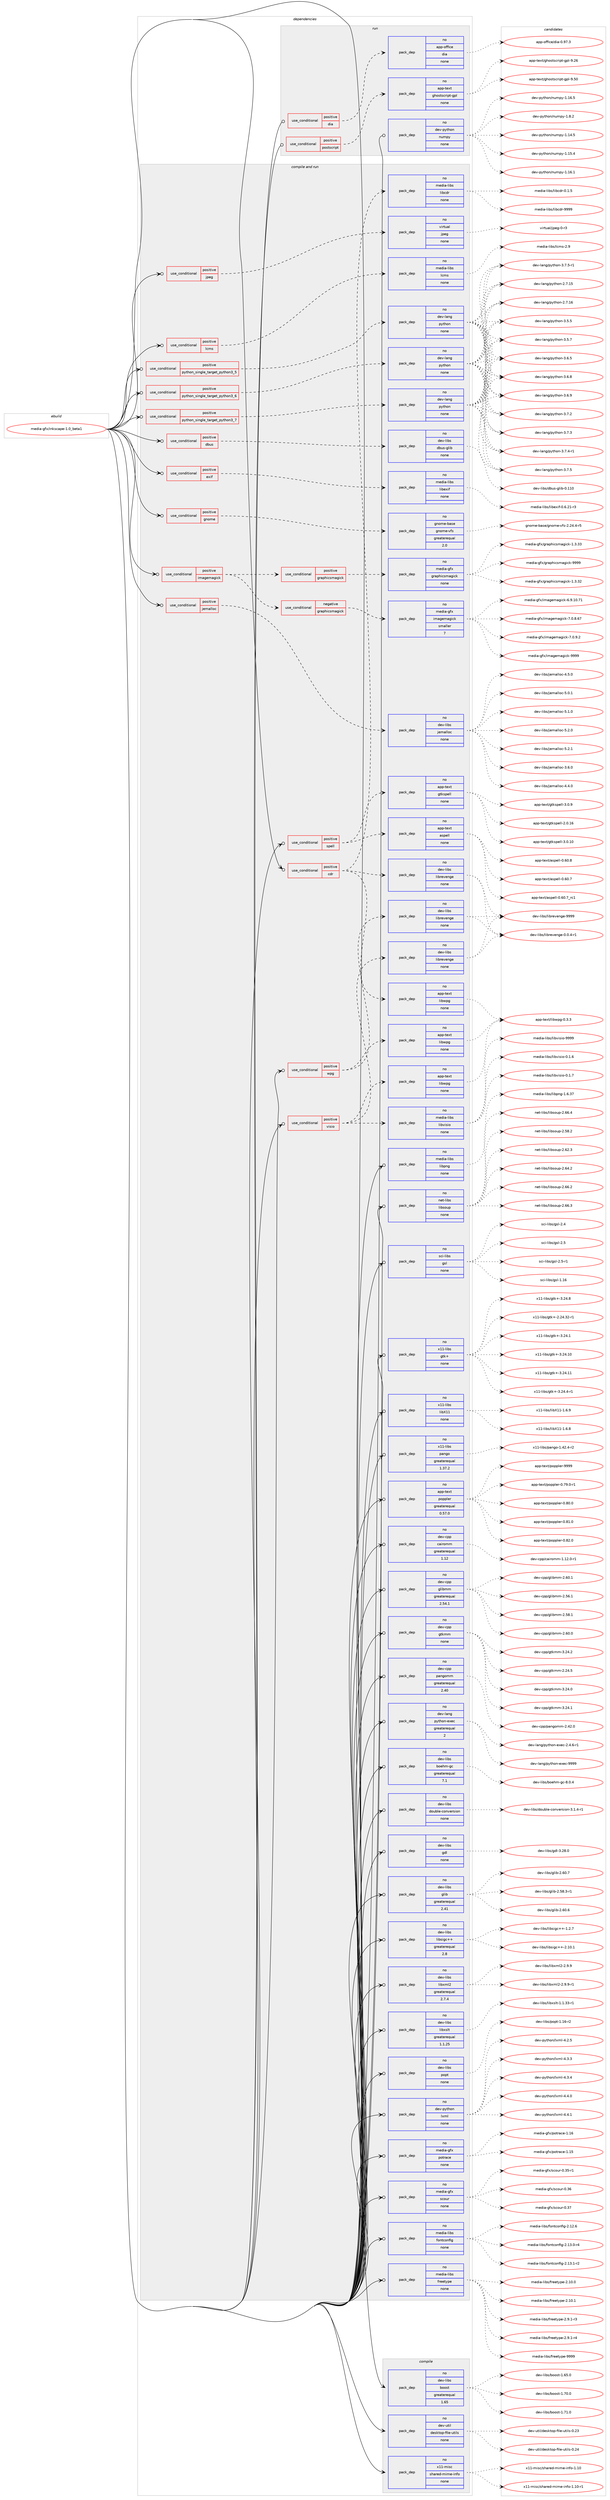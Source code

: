 digraph prolog {

# *************
# Graph options
# *************

newrank=true;
concentrate=true;
compound=true;
graph [rankdir=LR,fontname=Helvetica,fontsize=10,ranksep=1.5];#, ranksep=2.5, nodesep=0.2];
edge  [arrowhead=vee];
node  [fontname=Helvetica,fontsize=10];

# **********
# The ebuild
# **********

subgraph cluster_leftcol {
color=gray;
rank=same;
label=<<i>ebuild</i>>;
id [label="media-gfx/inkscape-1.0_beta1", color=red, width=4, href="../media-gfx/inkscape-1.0_beta1.svg"];
}

# ****************
# The dependencies
# ****************

subgraph cluster_midcol {
color=gray;
label=<<i>dependencies</i>>;
subgraph cluster_compile {
fillcolor="#eeeeee";
style=filled;
label=<<i>compile</i>>;
subgraph pack577851 {
dependency781696 [label=<<TABLE BORDER="0" CELLBORDER="1" CELLSPACING="0" CELLPADDING="4" WIDTH="220"><TR><TD ROWSPAN="6" CELLPADDING="30">pack_dep</TD></TR><TR><TD WIDTH="110">no</TD></TR><TR><TD>dev-libs</TD></TR><TR><TD>boost</TD></TR><TR><TD>greaterequal</TD></TR><TR><TD>1.65</TD></TR></TABLE>>, shape=none, color=blue];
}
id:e -> dependency781696:w [weight=20,style="solid",arrowhead="vee"];
subgraph pack577852 {
dependency781697 [label=<<TABLE BORDER="0" CELLBORDER="1" CELLSPACING="0" CELLPADDING="4" WIDTH="220"><TR><TD ROWSPAN="6" CELLPADDING="30">pack_dep</TD></TR><TR><TD WIDTH="110">no</TD></TR><TR><TD>dev-util</TD></TR><TR><TD>desktop-file-utils</TD></TR><TR><TD>none</TD></TR><TR><TD></TD></TR></TABLE>>, shape=none, color=blue];
}
id:e -> dependency781697:w [weight=20,style="solid",arrowhead="vee"];
subgraph pack577853 {
dependency781698 [label=<<TABLE BORDER="0" CELLBORDER="1" CELLSPACING="0" CELLPADDING="4" WIDTH="220"><TR><TD ROWSPAN="6" CELLPADDING="30">pack_dep</TD></TR><TR><TD WIDTH="110">no</TD></TR><TR><TD>x11-misc</TD></TR><TR><TD>shared-mime-info</TD></TR><TR><TD>none</TD></TR><TR><TD></TD></TR></TABLE>>, shape=none, color=blue];
}
id:e -> dependency781698:w [weight=20,style="solid",arrowhead="vee"];
}
subgraph cluster_compileandrun {
fillcolor="#eeeeee";
style=filled;
label=<<i>compile and run</i>>;
subgraph cond190279 {
dependency781699 [label=<<TABLE BORDER="0" CELLBORDER="1" CELLSPACING="0" CELLPADDING="4"><TR><TD ROWSPAN="3" CELLPADDING="10">use_conditional</TD></TR><TR><TD>positive</TD></TR><TR><TD>cdr</TD></TR></TABLE>>, shape=none, color=red];
subgraph pack577854 {
dependency781700 [label=<<TABLE BORDER="0" CELLBORDER="1" CELLSPACING="0" CELLPADDING="4" WIDTH="220"><TR><TD ROWSPAN="6" CELLPADDING="30">pack_dep</TD></TR><TR><TD WIDTH="110">no</TD></TR><TR><TD>app-text</TD></TR><TR><TD>libwpg</TD></TR><TR><TD>none</TD></TR><TR><TD></TD></TR></TABLE>>, shape=none, color=blue];
}
dependency781699:e -> dependency781700:w [weight=20,style="dashed",arrowhead="vee"];
subgraph pack577855 {
dependency781701 [label=<<TABLE BORDER="0" CELLBORDER="1" CELLSPACING="0" CELLPADDING="4" WIDTH="220"><TR><TD ROWSPAN="6" CELLPADDING="30">pack_dep</TD></TR><TR><TD WIDTH="110">no</TD></TR><TR><TD>dev-libs</TD></TR><TR><TD>librevenge</TD></TR><TR><TD>none</TD></TR><TR><TD></TD></TR></TABLE>>, shape=none, color=blue];
}
dependency781699:e -> dependency781701:w [weight=20,style="dashed",arrowhead="vee"];
subgraph pack577856 {
dependency781702 [label=<<TABLE BORDER="0" CELLBORDER="1" CELLSPACING="0" CELLPADDING="4" WIDTH="220"><TR><TD ROWSPAN="6" CELLPADDING="30">pack_dep</TD></TR><TR><TD WIDTH="110">no</TD></TR><TR><TD>media-libs</TD></TR><TR><TD>libcdr</TD></TR><TR><TD>none</TD></TR><TR><TD></TD></TR></TABLE>>, shape=none, color=blue];
}
dependency781699:e -> dependency781702:w [weight=20,style="dashed",arrowhead="vee"];
}
id:e -> dependency781699:w [weight=20,style="solid",arrowhead="odotvee"];
subgraph cond190280 {
dependency781703 [label=<<TABLE BORDER="0" CELLBORDER="1" CELLSPACING="0" CELLPADDING="4"><TR><TD ROWSPAN="3" CELLPADDING="10">use_conditional</TD></TR><TR><TD>positive</TD></TR><TR><TD>dbus</TD></TR></TABLE>>, shape=none, color=red];
subgraph pack577857 {
dependency781704 [label=<<TABLE BORDER="0" CELLBORDER="1" CELLSPACING="0" CELLPADDING="4" WIDTH="220"><TR><TD ROWSPAN="6" CELLPADDING="30">pack_dep</TD></TR><TR><TD WIDTH="110">no</TD></TR><TR><TD>dev-libs</TD></TR><TR><TD>dbus-glib</TD></TR><TR><TD>none</TD></TR><TR><TD></TD></TR></TABLE>>, shape=none, color=blue];
}
dependency781703:e -> dependency781704:w [weight=20,style="dashed",arrowhead="vee"];
}
id:e -> dependency781703:w [weight=20,style="solid",arrowhead="odotvee"];
subgraph cond190281 {
dependency781705 [label=<<TABLE BORDER="0" CELLBORDER="1" CELLSPACING="0" CELLPADDING="4"><TR><TD ROWSPAN="3" CELLPADDING="10">use_conditional</TD></TR><TR><TD>positive</TD></TR><TR><TD>exif</TD></TR></TABLE>>, shape=none, color=red];
subgraph pack577858 {
dependency781706 [label=<<TABLE BORDER="0" CELLBORDER="1" CELLSPACING="0" CELLPADDING="4" WIDTH="220"><TR><TD ROWSPAN="6" CELLPADDING="30">pack_dep</TD></TR><TR><TD WIDTH="110">no</TD></TR><TR><TD>media-libs</TD></TR><TR><TD>libexif</TD></TR><TR><TD>none</TD></TR><TR><TD></TD></TR></TABLE>>, shape=none, color=blue];
}
dependency781705:e -> dependency781706:w [weight=20,style="dashed",arrowhead="vee"];
}
id:e -> dependency781705:w [weight=20,style="solid",arrowhead="odotvee"];
subgraph cond190282 {
dependency781707 [label=<<TABLE BORDER="0" CELLBORDER="1" CELLSPACING="0" CELLPADDING="4"><TR><TD ROWSPAN="3" CELLPADDING="10">use_conditional</TD></TR><TR><TD>positive</TD></TR><TR><TD>gnome</TD></TR></TABLE>>, shape=none, color=red];
subgraph pack577859 {
dependency781708 [label=<<TABLE BORDER="0" CELLBORDER="1" CELLSPACING="0" CELLPADDING="4" WIDTH="220"><TR><TD ROWSPAN="6" CELLPADDING="30">pack_dep</TD></TR><TR><TD WIDTH="110">no</TD></TR><TR><TD>gnome-base</TD></TR><TR><TD>gnome-vfs</TD></TR><TR><TD>greaterequal</TD></TR><TR><TD>2.0</TD></TR></TABLE>>, shape=none, color=blue];
}
dependency781707:e -> dependency781708:w [weight=20,style="dashed",arrowhead="vee"];
}
id:e -> dependency781707:w [weight=20,style="solid",arrowhead="odotvee"];
subgraph cond190283 {
dependency781709 [label=<<TABLE BORDER="0" CELLBORDER="1" CELLSPACING="0" CELLPADDING="4"><TR><TD ROWSPAN="3" CELLPADDING="10">use_conditional</TD></TR><TR><TD>positive</TD></TR><TR><TD>imagemagick</TD></TR></TABLE>>, shape=none, color=red];
subgraph cond190284 {
dependency781710 [label=<<TABLE BORDER="0" CELLBORDER="1" CELLSPACING="0" CELLPADDING="4"><TR><TD ROWSPAN="3" CELLPADDING="10">use_conditional</TD></TR><TR><TD>negative</TD></TR><TR><TD>graphicsmagick</TD></TR></TABLE>>, shape=none, color=red];
subgraph pack577860 {
dependency781711 [label=<<TABLE BORDER="0" CELLBORDER="1" CELLSPACING="0" CELLPADDING="4" WIDTH="220"><TR><TD ROWSPAN="6" CELLPADDING="30">pack_dep</TD></TR><TR><TD WIDTH="110">no</TD></TR><TR><TD>media-gfx</TD></TR><TR><TD>imagemagick</TD></TR><TR><TD>smaller</TD></TR><TR><TD>7</TD></TR></TABLE>>, shape=none, color=blue];
}
dependency781710:e -> dependency781711:w [weight=20,style="dashed",arrowhead="vee"];
}
dependency781709:e -> dependency781710:w [weight=20,style="dashed",arrowhead="vee"];
subgraph cond190285 {
dependency781712 [label=<<TABLE BORDER="0" CELLBORDER="1" CELLSPACING="0" CELLPADDING="4"><TR><TD ROWSPAN="3" CELLPADDING="10">use_conditional</TD></TR><TR><TD>positive</TD></TR><TR><TD>graphicsmagick</TD></TR></TABLE>>, shape=none, color=red];
subgraph pack577861 {
dependency781713 [label=<<TABLE BORDER="0" CELLBORDER="1" CELLSPACING="0" CELLPADDING="4" WIDTH="220"><TR><TD ROWSPAN="6" CELLPADDING="30">pack_dep</TD></TR><TR><TD WIDTH="110">no</TD></TR><TR><TD>media-gfx</TD></TR><TR><TD>graphicsmagick</TD></TR><TR><TD>none</TD></TR><TR><TD></TD></TR></TABLE>>, shape=none, color=blue];
}
dependency781712:e -> dependency781713:w [weight=20,style="dashed",arrowhead="vee"];
}
dependency781709:e -> dependency781712:w [weight=20,style="dashed",arrowhead="vee"];
}
id:e -> dependency781709:w [weight=20,style="solid",arrowhead="odotvee"];
subgraph cond190286 {
dependency781714 [label=<<TABLE BORDER="0" CELLBORDER="1" CELLSPACING="0" CELLPADDING="4"><TR><TD ROWSPAN="3" CELLPADDING="10">use_conditional</TD></TR><TR><TD>positive</TD></TR><TR><TD>jemalloc</TD></TR></TABLE>>, shape=none, color=red];
subgraph pack577862 {
dependency781715 [label=<<TABLE BORDER="0" CELLBORDER="1" CELLSPACING="0" CELLPADDING="4" WIDTH="220"><TR><TD ROWSPAN="6" CELLPADDING="30">pack_dep</TD></TR><TR><TD WIDTH="110">no</TD></TR><TR><TD>dev-libs</TD></TR><TR><TD>jemalloc</TD></TR><TR><TD>none</TD></TR><TR><TD></TD></TR></TABLE>>, shape=none, color=blue];
}
dependency781714:e -> dependency781715:w [weight=20,style="dashed",arrowhead="vee"];
}
id:e -> dependency781714:w [weight=20,style="solid",arrowhead="odotvee"];
subgraph cond190287 {
dependency781716 [label=<<TABLE BORDER="0" CELLBORDER="1" CELLSPACING="0" CELLPADDING="4"><TR><TD ROWSPAN="3" CELLPADDING="10">use_conditional</TD></TR><TR><TD>positive</TD></TR><TR><TD>jpeg</TD></TR></TABLE>>, shape=none, color=red];
subgraph pack577863 {
dependency781717 [label=<<TABLE BORDER="0" CELLBORDER="1" CELLSPACING="0" CELLPADDING="4" WIDTH="220"><TR><TD ROWSPAN="6" CELLPADDING="30">pack_dep</TD></TR><TR><TD WIDTH="110">no</TD></TR><TR><TD>virtual</TD></TR><TR><TD>jpeg</TD></TR><TR><TD>none</TD></TR><TR><TD></TD></TR></TABLE>>, shape=none, color=blue];
}
dependency781716:e -> dependency781717:w [weight=20,style="dashed",arrowhead="vee"];
}
id:e -> dependency781716:w [weight=20,style="solid",arrowhead="odotvee"];
subgraph cond190288 {
dependency781718 [label=<<TABLE BORDER="0" CELLBORDER="1" CELLSPACING="0" CELLPADDING="4"><TR><TD ROWSPAN="3" CELLPADDING="10">use_conditional</TD></TR><TR><TD>positive</TD></TR><TR><TD>lcms</TD></TR></TABLE>>, shape=none, color=red];
subgraph pack577864 {
dependency781719 [label=<<TABLE BORDER="0" CELLBORDER="1" CELLSPACING="0" CELLPADDING="4" WIDTH="220"><TR><TD ROWSPAN="6" CELLPADDING="30">pack_dep</TD></TR><TR><TD WIDTH="110">no</TD></TR><TR><TD>media-libs</TD></TR><TR><TD>lcms</TD></TR><TR><TD>none</TD></TR><TR><TD></TD></TR></TABLE>>, shape=none, color=blue];
}
dependency781718:e -> dependency781719:w [weight=20,style="dashed",arrowhead="vee"];
}
id:e -> dependency781718:w [weight=20,style="solid",arrowhead="odotvee"];
subgraph cond190289 {
dependency781720 [label=<<TABLE BORDER="0" CELLBORDER="1" CELLSPACING="0" CELLPADDING="4"><TR><TD ROWSPAN="3" CELLPADDING="10">use_conditional</TD></TR><TR><TD>positive</TD></TR><TR><TD>python_single_target_python3_5</TD></TR></TABLE>>, shape=none, color=red];
subgraph pack577865 {
dependency781721 [label=<<TABLE BORDER="0" CELLBORDER="1" CELLSPACING="0" CELLPADDING="4" WIDTH="220"><TR><TD ROWSPAN="6" CELLPADDING="30">pack_dep</TD></TR><TR><TD WIDTH="110">no</TD></TR><TR><TD>dev-lang</TD></TR><TR><TD>python</TD></TR><TR><TD>none</TD></TR><TR><TD></TD></TR></TABLE>>, shape=none, color=blue];
}
dependency781720:e -> dependency781721:w [weight=20,style="dashed",arrowhead="vee"];
}
id:e -> dependency781720:w [weight=20,style="solid",arrowhead="odotvee"];
subgraph cond190290 {
dependency781722 [label=<<TABLE BORDER="0" CELLBORDER="1" CELLSPACING="0" CELLPADDING="4"><TR><TD ROWSPAN="3" CELLPADDING="10">use_conditional</TD></TR><TR><TD>positive</TD></TR><TR><TD>python_single_target_python3_6</TD></TR></TABLE>>, shape=none, color=red];
subgraph pack577866 {
dependency781723 [label=<<TABLE BORDER="0" CELLBORDER="1" CELLSPACING="0" CELLPADDING="4" WIDTH="220"><TR><TD ROWSPAN="6" CELLPADDING="30">pack_dep</TD></TR><TR><TD WIDTH="110">no</TD></TR><TR><TD>dev-lang</TD></TR><TR><TD>python</TD></TR><TR><TD>none</TD></TR><TR><TD></TD></TR></TABLE>>, shape=none, color=blue];
}
dependency781722:e -> dependency781723:w [weight=20,style="dashed",arrowhead="vee"];
}
id:e -> dependency781722:w [weight=20,style="solid",arrowhead="odotvee"];
subgraph cond190291 {
dependency781724 [label=<<TABLE BORDER="0" CELLBORDER="1" CELLSPACING="0" CELLPADDING="4"><TR><TD ROWSPAN="3" CELLPADDING="10">use_conditional</TD></TR><TR><TD>positive</TD></TR><TR><TD>python_single_target_python3_7</TD></TR></TABLE>>, shape=none, color=red];
subgraph pack577867 {
dependency781725 [label=<<TABLE BORDER="0" CELLBORDER="1" CELLSPACING="0" CELLPADDING="4" WIDTH="220"><TR><TD ROWSPAN="6" CELLPADDING="30">pack_dep</TD></TR><TR><TD WIDTH="110">no</TD></TR><TR><TD>dev-lang</TD></TR><TR><TD>python</TD></TR><TR><TD>none</TD></TR><TR><TD></TD></TR></TABLE>>, shape=none, color=blue];
}
dependency781724:e -> dependency781725:w [weight=20,style="dashed",arrowhead="vee"];
}
id:e -> dependency781724:w [weight=20,style="solid",arrowhead="odotvee"];
subgraph cond190292 {
dependency781726 [label=<<TABLE BORDER="0" CELLBORDER="1" CELLSPACING="0" CELLPADDING="4"><TR><TD ROWSPAN="3" CELLPADDING="10">use_conditional</TD></TR><TR><TD>positive</TD></TR><TR><TD>spell</TD></TR></TABLE>>, shape=none, color=red];
subgraph pack577868 {
dependency781727 [label=<<TABLE BORDER="0" CELLBORDER="1" CELLSPACING="0" CELLPADDING="4" WIDTH="220"><TR><TD ROWSPAN="6" CELLPADDING="30">pack_dep</TD></TR><TR><TD WIDTH="110">no</TD></TR><TR><TD>app-text</TD></TR><TR><TD>aspell</TD></TR><TR><TD>none</TD></TR><TR><TD></TD></TR></TABLE>>, shape=none, color=blue];
}
dependency781726:e -> dependency781727:w [weight=20,style="dashed",arrowhead="vee"];
subgraph pack577869 {
dependency781728 [label=<<TABLE BORDER="0" CELLBORDER="1" CELLSPACING="0" CELLPADDING="4" WIDTH="220"><TR><TD ROWSPAN="6" CELLPADDING="30">pack_dep</TD></TR><TR><TD WIDTH="110">no</TD></TR><TR><TD>app-text</TD></TR><TR><TD>gtkspell</TD></TR><TR><TD>none</TD></TR><TR><TD></TD></TR></TABLE>>, shape=none, color=blue];
}
dependency781726:e -> dependency781728:w [weight=20,style="dashed",arrowhead="vee"];
}
id:e -> dependency781726:w [weight=20,style="solid",arrowhead="odotvee"];
subgraph cond190293 {
dependency781729 [label=<<TABLE BORDER="0" CELLBORDER="1" CELLSPACING="0" CELLPADDING="4"><TR><TD ROWSPAN="3" CELLPADDING="10">use_conditional</TD></TR><TR><TD>positive</TD></TR><TR><TD>visio</TD></TR></TABLE>>, shape=none, color=red];
subgraph pack577870 {
dependency781730 [label=<<TABLE BORDER="0" CELLBORDER="1" CELLSPACING="0" CELLPADDING="4" WIDTH="220"><TR><TD ROWSPAN="6" CELLPADDING="30">pack_dep</TD></TR><TR><TD WIDTH="110">no</TD></TR><TR><TD>app-text</TD></TR><TR><TD>libwpg</TD></TR><TR><TD>none</TD></TR><TR><TD></TD></TR></TABLE>>, shape=none, color=blue];
}
dependency781729:e -> dependency781730:w [weight=20,style="dashed",arrowhead="vee"];
subgraph pack577871 {
dependency781731 [label=<<TABLE BORDER="0" CELLBORDER="1" CELLSPACING="0" CELLPADDING="4" WIDTH="220"><TR><TD ROWSPAN="6" CELLPADDING="30">pack_dep</TD></TR><TR><TD WIDTH="110">no</TD></TR><TR><TD>dev-libs</TD></TR><TR><TD>librevenge</TD></TR><TR><TD>none</TD></TR><TR><TD></TD></TR></TABLE>>, shape=none, color=blue];
}
dependency781729:e -> dependency781731:w [weight=20,style="dashed",arrowhead="vee"];
subgraph pack577872 {
dependency781732 [label=<<TABLE BORDER="0" CELLBORDER="1" CELLSPACING="0" CELLPADDING="4" WIDTH="220"><TR><TD ROWSPAN="6" CELLPADDING="30">pack_dep</TD></TR><TR><TD WIDTH="110">no</TD></TR><TR><TD>media-libs</TD></TR><TR><TD>libvisio</TD></TR><TR><TD>none</TD></TR><TR><TD></TD></TR></TABLE>>, shape=none, color=blue];
}
dependency781729:e -> dependency781732:w [weight=20,style="dashed",arrowhead="vee"];
}
id:e -> dependency781729:w [weight=20,style="solid",arrowhead="odotvee"];
subgraph cond190294 {
dependency781733 [label=<<TABLE BORDER="0" CELLBORDER="1" CELLSPACING="0" CELLPADDING="4"><TR><TD ROWSPAN="3" CELLPADDING="10">use_conditional</TD></TR><TR><TD>positive</TD></TR><TR><TD>wpg</TD></TR></TABLE>>, shape=none, color=red];
subgraph pack577873 {
dependency781734 [label=<<TABLE BORDER="0" CELLBORDER="1" CELLSPACING="0" CELLPADDING="4" WIDTH="220"><TR><TD ROWSPAN="6" CELLPADDING="30">pack_dep</TD></TR><TR><TD WIDTH="110">no</TD></TR><TR><TD>app-text</TD></TR><TR><TD>libwpg</TD></TR><TR><TD>none</TD></TR><TR><TD></TD></TR></TABLE>>, shape=none, color=blue];
}
dependency781733:e -> dependency781734:w [weight=20,style="dashed",arrowhead="vee"];
subgraph pack577874 {
dependency781735 [label=<<TABLE BORDER="0" CELLBORDER="1" CELLSPACING="0" CELLPADDING="4" WIDTH="220"><TR><TD ROWSPAN="6" CELLPADDING="30">pack_dep</TD></TR><TR><TD WIDTH="110">no</TD></TR><TR><TD>dev-libs</TD></TR><TR><TD>librevenge</TD></TR><TR><TD>none</TD></TR><TR><TD></TD></TR></TABLE>>, shape=none, color=blue];
}
dependency781733:e -> dependency781735:w [weight=20,style="dashed",arrowhead="vee"];
}
id:e -> dependency781733:w [weight=20,style="solid",arrowhead="odotvee"];
subgraph pack577875 {
dependency781736 [label=<<TABLE BORDER="0" CELLBORDER="1" CELLSPACING="0" CELLPADDING="4" WIDTH="220"><TR><TD ROWSPAN="6" CELLPADDING="30">pack_dep</TD></TR><TR><TD WIDTH="110">no</TD></TR><TR><TD>app-text</TD></TR><TR><TD>poppler</TD></TR><TR><TD>greaterequal</TD></TR><TR><TD>0.57.0</TD></TR></TABLE>>, shape=none, color=blue];
}
id:e -> dependency781736:w [weight=20,style="solid",arrowhead="odotvee"];
subgraph pack577876 {
dependency781737 [label=<<TABLE BORDER="0" CELLBORDER="1" CELLSPACING="0" CELLPADDING="4" WIDTH="220"><TR><TD ROWSPAN="6" CELLPADDING="30">pack_dep</TD></TR><TR><TD WIDTH="110">no</TD></TR><TR><TD>dev-cpp</TD></TR><TR><TD>cairomm</TD></TR><TR><TD>greaterequal</TD></TR><TR><TD>1.12</TD></TR></TABLE>>, shape=none, color=blue];
}
id:e -> dependency781737:w [weight=20,style="solid",arrowhead="odotvee"];
subgraph pack577877 {
dependency781738 [label=<<TABLE BORDER="0" CELLBORDER="1" CELLSPACING="0" CELLPADDING="4" WIDTH="220"><TR><TD ROWSPAN="6" CELLPADDING="30">pack_dep</TD></TR><TR><TD WIDTH="110">no</TD></TR><TR><TD>dev-cpp</TD></TR><TR><TD>glibmm</TD></TR><TR><TD>greaterequal</TD></TR><TR><TD>2.54.1</TD></TR></TABLE>>, shape=none, color=blue];
}
id:e -> dependency781738:w [weight=20,style="solid",arrowhead="odotvee"];
subgraph pack577878 {
dependency781739 [label=<<TABLE BORDER="0" CELLBORDER="1" CELLSPACING="0" CELLPADDING="4" WIDTH="220"><TR><TD ROWSPAN="6" CELLPADDING="30">pack_dep</TD></TR><TR><TD WIDTH="110">no</TD></TR><TR><TD>dev-cpp</TD></TR><TR><TD>gtkmm</TD></TR><TR><TD>none</TD></TR><TR><TD></TD></TR></TABLE>>, shape=none, color=blue];
}
id:e -> dependency781739:w [weight=20,style="solid",arrowhead="odotvee"];
subgraph pack577879 {
dependency781740 [label=<<TABLE BORDER="0" CELLBORDER="1" CELLSPACING="0" CELLPADDING="4" WIDTH="220"><TR><TD ROWSPAN="6" CELLPADDING="30">pack_dep</TD></TR><TR><TD WIDTH="110">no</TD></TR><TR><TD>dev-cpp</TD></TR><TR><TD>pangomm</TD></TR><TR><TD>greaterequal</TD></TR><TR><TD>2.40</TD></TR></TABLE>>, shape=none, color=blue];
}
id:e -> dependency781740:w [weight=20,style="solid",arrowhead="odotvee"];
subgraph pack577880 {
dependency781741 [label=<<TABLE BORDER="0" CELLBORDER="1" CELLSPACING="0" CELLPADDING="4" WIDTH="220"><TR><TD ROWSPAN="6" CELLPADDING="30">pack_dep</TD></TR><TR><TD WIDTH="110">no</TD></TR><TR><TD>dev-lang</TD></TR><TR><TD>python-exec</TD></TR><TR><TD>greaterequal</TD></TR><TR><TD>2</TD></TR></TABLE>>, shape=none, color=blue];
}
id:e -> dependency781741:w [weight=20,style="solid",arrowhead="odotvee"];
subgraph pack577881 {
dependency781742 [label=<<TABLE BORDER="0" CELLBORDER="1" CELLSPACING="0" CELLPADDING="4" WIDTH="220"><TR><TD ROWSPAN="6" CELLPADDING="30">pack_dep</TD></TR><TR><TD WIDTH="110">no</TD></TR><TR><TD>dev-libs</TD></TR><TR><TD>boehm-gc</TD></TR><TR><TD>greaterequal</TD></TR><TR><TD>7.1</TD></TR></TABLE>>, shape=none, color=blue];
}
id:e -> dependency781742:w [weight=20,style="solid",arrowhead="odotvee"];
subgraph pack577882 {
dependency781743 [label=<<TABLE BORDER="0" CELLBORDER="1" CELLSPACING="0" CELLPADDING="4" WIDTH="220"><TR><TD ROWSPAN="6" CELLPADDING="30">pack_dep</TD></TR><TR><TD WIDTH="110">no</TD></TR><TR><TD>dev-libs</TD></TR><TR><TD>double-conversion</TD></TR><TR><TD>none</TD></TR><TR><TD></TD></TR></TABLE>>, shape=none, color=blue];
}
id:e -> dependency781743:w [weight=20,style="solid",arrowhead="odotvee"];
subgraph pack577883 {
dependency781744 [label=<<TABLE BORDER="0" CELLBORDER="1" CELLSPACING="0" CELLPADDING="4" WIDTH="220"><TR><TD ROWSPAN="6" CELLPADDING="30">pack_dep</TD></TR><TR><TD WIDTH="110">no</TD></TR><TR><TD>dev-libs</TD></TR><TR><TD>gdl</TD></TR><TR><TD>none</TD></TR><TR><TD></TD></TR></TABLE>>, shape=none, color=blue];
}
id:e -> dependency781744:w [weight=20,style="solid",arrowhead="odotvee"];
subgraph pack577884 {
dependency781745 [label=<<TABLE BORDER="0" CELLBORDER="1" CELLSPACING="0" CELLPADDING="4" WIDTH="220"><TR><TD ROWSPAN="6" CELLPADDING="30">pack_dep</TD></TR><TR><TD WIDTH="110">no</TD></TR><TR><TD>dev-libs</TD></TR><TR><TD>glib</TD></TR><TR><TD>greaterequal</TD></TR><TR><TD>2.41</TD></TR></TABLE>>, shape=none, color=blue];
}
id:e -> dependency781745:w [weight=20,style="solid",arrowhead="odotvee"];
subgraph pack577885 {
dependency781746 [label=<<TABLE BORDER="0" CELLBORDER="1" CELLSPACING="0" CELLPADDING="4" WIDTH="220"><TR><TD ROWSPAN="6" CELLPADDING="30">pack_dep</TD></TR><TR><TD WIDTH="110">no</TD></TR><TR><TD>dev-libs</TD></TR><TR><TD>libsigc++</TD></TR><TR><TD>greaterequal</TD></TR><TR><TD>2.8</TD></TR></TABLE>>, shape=none, color=blue];
}
id:e -> dependency781746:w [weight=20,style="solid",arrowhead="odotvee"];
subgraph pack577886 {
dependency781747 [label=<<TABLE BORDER="0" CELLBORDER="1" CELLSPACING="0" CELLPADDING="4" WIDTH="220"><TR><TD ROWSPAN="6" CELLPADDING="30">pack_dep</TD></TR><TR><TD WIDTH="110">no</TD></TR><TR><TD>dev-libs</TD></TR><TR><TD>libxml2</TD></TR><TR><TD>greaterequal</TD></TR><TR><TD>2.7.4</TD></TR></TABLE>>, shape=none, color=blue];
}
id:e -> dependency781747:w [weight=20,style="solid",arrowhead="odotvee"];
subgraph pack577887 {
dependency781748 [label=<<TABLE BORDER="0" CELLBORDER="1" CELLSPACING="0" CELLPADDING="4" WIDTH="220"><TR><TD ROWSPAN="6" CELLPADDING="30">pack_dep</TD></TR><TR><TD WIDTH="110">no</TD></TR><TR><TD>dev-libs</TD></TR><TR><TD>libxslt</TD></TR><TR><TD>greaterequal</TD></TR><TR><TD>1.1.25</TD></TR></TABLE>>, shape=none, color=blue];
}
id:e -> dependency781748:w [weight=20,style="solid",arrowhead="odotvee"];
subgraph pack577888 {
dependency781749 [label=<<TABLE BORDER="0" CELLBORDER="1" CELLSPACING="0" CELLPADDING="4" WIDTH="220"><TR><TD ROWSPAN="6" CELLPADDING="30">pack_dep</TD></TR><TR><TD WIDTH="110">no</TD></TR><TR><TD>dev-libs</TD></TR><TR><TD>popt</TD></TR><TR><TD>none</TD></TR><TR><TD></TD></TR></TABLE>>, shape=none, color=blue];
}
id:e -> dependency781749:w [weight=20,style="solid",arrowhead="odotvee"];
subgraph pack577889 {
dependency781750 [label=<<TABLE BORDER="0" CELLBORDER="1" CELLSPACING="0" CELLPADDING="4" WIDTH="220"><TR><TD ROWSPAN="6" CELLPADDING="30">pack_dep</TD></TR><TR><TD WIDTH="110">no</TD></TR><TR><TD>dev-python</TD></TR><TR><TD>lxml</TD></TR><TR><TD>none</TD></TR><TR><TD></TD></TR></TABLE>>, shape=none, color=blue];
}
id:e -> dependency781750:w [weight=20,style="solid",arrowhead="odotvee"];
subgraph pack577890 {
dependency781751 [label=<<TABLE BORDER="0" CELLBORDER="1" CELLSPACING="0" CELLPADDING="4" WIDTH="220"><TR><TD ROWSPAN="6" CELLPADDING="30">pack_dep</TD></TR><TR><TD WIDTH="110">no</TD></TR><TR><TD>media-gfx</TD></TR><TR><TD>potrace</TD></TR><TR><TD>none</TD></TR><TR><TD></TD></TR></TABLE>>, shape=none, color=blue];
}
id:e -> dependency781751:w [weight=20,style="solid",arrowhead="odotvee"];
subgraph pack577891 {
dependency781752 [label=<<TABLE BORDER="0" CELLBORDER="1" CELLSPACING="0" CELLPADDING="4" WIDTH="220"><TR><TD ROWSPAN="6" CELLPADDING="30">pack_dep</TD></TR><TR><TD WIDTH="110">no</TD></TR><TR><TD>media-gfx</TD></TR><TR><TD>scour</TD></TR><TR><TD>none</TD></TR><TR><TD></TD></TR></TABLE>>, shape=none, color=blue];
}
id:e -> dependency781752:w [weight=20,style="solid",arrowhead="odotvee"];
subgraph pack577892 {
dependency781753 [label=<<TABLE BORDER="0" CELLBORDER="1" CELLSPACING="0" CELLPADDING="4" WIDTH="220"><TR><TD ROWSPAN="6" CELLPADDING="30">pack_dep</TD></TR><TR><TD WIDTH="110">no</TD></TR><TR><TD>media-libs</TD></TR><TR><TD>fontconfig</TD></TR><TR><TD>none</TD></TR><TR><TD></TD></TR></TABLE>>, shape=none, color=blue];
}
id:e -> dependency781753:w [weight=20,style="solid",arrowhead="odotvee"];
subgraph pack577893 {
dependency781754 [label=<<TABLE BORDER="0" CELLBORDER="1" CELLSPACING="0" CELLPADDING="4" WIDTH="220"><TR><TD ROWSPAN="6" CELLPADDING="30">pack_dep</TD></TR><TR><TD WIDTH="110">no</TD></TR><TR><TD>media-libs</TD></TR><TR><TD>freetype</TD></TR><TR><TD>none</TD></TR><TR><TD></TD></TR></TABLE>>, shape=none, color=blue];
}
id:e -> dependency781754:w [weight=20,style="solid",arrowhead="odotvee"];
subgraph pack577894 {
dependency781755 [label=<<TABLE BORDER="0" CELLBORDER="1" CELLSPACING="0" CELLPADDING="4" WIDTH="220"><TR><TD ROWSPAN="6" CELLPADDING="30">pack_dep</TD></TR><TR><TD WIDTH="110">no</TD></TR><TR><TD>media-libs</TD></TR><TR><TD>libpng</TD></TR><TR><TD>none</TD></TR><TR><TD></TD></TR></TABLE>>, shape=none, color=blue];
}
id:e -> dependency781755:w [weight=20,style="solid",arrowhead="odotvee"];
subgraph pack577895 {
dependency781756 [label=<<TABLE BORDER="0" CELLBORDER="1" CELLSPACING="0" CELLPADDING="4" WIDTH="220"><TR><TD ROWSPAN="6" CELLPADDING="30">pack_dep</TD></TR><TR><TD WIDTH="110">no</TD></TR><TR><TD>net-libs</TD></TR><TR><TD>libsoup</TD></TR><TR><TD>none</TD></TR><TR><TD></TD></TR></TABLE>>, shape=none, color=blue];
}
id:e -> dependency781756:w [weight=20,style="solid",arrowhead="odotvee"];
subgraph pack577896 {
dependency781757 [label=<<TABLE BORDER="0" CELLBORDER="1" CELLSPACING="0" CELLPADDING="4" WIDTH="220"><TR><TD ROWSPAN="6" CELLPADDING="30">pack_dep</TD></TR><TR><TD WIDTH="110">no</TD></TR><TR><TD>sci-libs</TD></TR><TR><TD>gsl</TD></TR><TR><TD>none</TD></TR><TR><TD></TD></TR></TABLE>>, shape=none, color=blue];
}
id:e -> dependency781757:w [weight=20,style="solid",arrowhead="odotvee"];
subgraph pack577897 {
dependency781758 [label=<<TABLE BORDER="0" CELLBORDER="1" CELLSPACING="0" CELLPADDING="4" WIDTH="220"><TR><TD ROWSPAN="6" CELLPADDING="30">pack_dep</TD></TR><TR><TD WIDTH="110">no</TD></TR><TR><TD>x11-libs</TD></TR><TR><TD>gtk+</TD></TR><TR><TD>none</TD></TR><TR><TD></TD></TR></TABLE>>, shape=none, color=blue];
}
id:e -> dependency781758:w [weight=20,style="solid",arrowhead="odotvee"];
subgraph pack577898 {
dependency781759 [label=<<TABLE BORDER="0" CELLBORDER="1" CELLSPACING="0" CELLPADDING="4" WIDTH="220"><TR><TD ROWSPAN="6" CELLPADDING="30">pack_dep</TD></TR><TR><TD WIDTH="110">no</TD></TR><TR><TD>x11-libs</TD></TR><TR><TD>libX11</TD></TR><TR><TD>none</TD></TR><TR><TD></TD></TR></TABLE>>, shape=none, color=blue];
}
id:e -> dependency781759:w [weight=20,style="solid",arrowhead="odotvee"];
subgraph pack577899 {
dependency781760 [label=<<TABLE BORDER="0" CELLBORDER="1" CELLSPACING="0" CELLPADDING="4" WIDTH="220"><TR><TD ROWSPAN="6" CELLPADDING="30">pack_dep</TD></TR><TR><TD WIDTH="110">no</TD></TR><TR><TD>x11-libs</TD></TR><TR><TD>pango</TD></TR><TR><TD>greaterequal</TD></TR><TR><TD>1.37.2</TD></TR></TABLE>>, shape=none, color=blue];
}
id:e -> dependency781760:w [weight=20,style="solid",arrowhead="odotvee"];
}
subgraph cluster_run {
fillcolor="#eeeeee";
style=filled;
label=<<i>run</i>>;
subgraph cond190295 {
dependency781761 [label=<<TABLE BORDER="0" CELLBORDER="1" CELLSPACING="0" CELLPADDING="4"><TR><TD ROWSPAN="3" CELLPADDING="10">use_conditional</TD></TR><TR><TD>positive</TD></TR><TR><TD>dia</TD></TR></TABLE>>, shape=none, color=red];
subgraph pack577900 {
dependency781762 [label=<<TABLE BORDER="0" CELLBORDER="1" CELLSPACING="0" CELLPADDING="4" WIDTH="220"><TR><TD ROWSPAN="6" CELLPADDING="30">pack_dep</TD></TR><TR><TD WIDTH="110">no</TD></TR><TR><TD>app-office</TD></TR><TR><TD>dia</TD></TR><TR><TD>none</TD></TR><TR><TD></TD></TR></TABLE>>, shape=none, color=blue];
}
dependency781761:e -> dependency781762:w [weight=20,style="dashed",arrowhead="vee"];
}
id:e -> dependency781761:w [weight=20,style="solid",arrowhead="odot"];
subgraph cond190296 {
dependency781763 [label=<<TABLE BORDER="0" CELLBORDER="1" CELLSPACING="0" CELLPADDING="4"><TR><TD ROWSPAN="3" CELLPADDING="10">use_conditional</TD></TR><TR><TD>positive</TD></TR><TR><TD>postscript</TD></TR></TABLE>>, shape=none, color=red];
subgraph pack577901 {
dependency781764 [label=<<TABLE BORDER="0" CELLBORDER="1" CELLSPACING="0" CELLPADDING="4" WIDTH="220"><TR><TD ROWSPAN="6" CELLPADDING="30">pack_dep</TD></TR><TR><TD WIDTH="110">no</TD></TR><TR><TD>app-text</TD></TR><TR><TD>ghostscript-gpl</TD></TR><TR><TD>none</TD></TR><TR><TD></TD></TR></TABLE>>, shape=none, color=blue];
}
dependency781763:e -> dependency781764:w [weight=20,style="dashed",arrowhead="vee"];
}
id:e -> dependency781763:w [weight=20,style="solid",arrowhead="odot"];
subgraph pack577902 {
dependency781765 [label=<<TABLE BORDER="0" CELLBORDER="1" CELLSPACING="0" CELLPADDING="4" WIDTH="220"><TR><TD ROWSPAN="6" CELLPADDING="30">pack_dep</TD></TR><TR><TD WIDTH="110">no</TD></TR><TR><TD>dev-python</TD></TR><TR><TD>numpy</TD></TR><TR><TD>none</TD></TR><TR><TD></TD></TR></TABLE>>, shape=none, color=blue];
}
id:e -> dependency781765:w [weight=20,style="solid",arrowhead="odot"];
}
}

# **************
# The candidates
# **************

subgraph cluster_choices {
rank=same;
color=gray;
label=<<i>candidates</i>>;

subgraph choice577851 {
color=black;
nodesep=1;
choice1001011184510810598115479811111111511645494654534648 [label="dev-libs/boost-1.65.0", color=red, width=4,href="../dev-libs/boost-1.65.0.svg"];
choice1001011184510810598115479811111111511645494655484648 [label="dev-libs/boost-1.70.0", color=red, width=4,href="../dev-libs/boost-1.70.0.svg"];
choice1001011184510810598115479811111111511645494655494648 [label="dev-libs/boost-1.71.0", color=red, width=4,href="../dev-libs/boost-1.71.0.svg"];
dependency781696:e -> choice1001011184510810598115479811111111511645494654534648:w [style=dotted,weight="100"];
dependency781696:e -> choice1001011184510810598115479811111111511645494655484648:w [style=dotted,weight="100"];
dependency781696:e -> choice1001011184510810598115479811111111511645494655494648:w [style=dotted,weight="100"];
}
subgraph choice577852 {
color=black;
nodesep=1;
choice100101118451171161051084710010111510711611111245102105108101451171161051081154548465051 [label="dev-util/desktop-file-utils-0.23", color=red, width=4,href="../dev-util/desktop-file-utils-0.23.svg"];
choice100101118451171161051084710010111510711611111245102105108101451171161051081154548465052 [label="dev-util/desktop-file-utils-0.24", color=red, width=4,href="../dev-util/desktop-file-utils-0.24.svg"];
dependency781697:e -> choice100101118451171161051084710010111510711611111245102105108101451171161051081154548465051:w [style=dotted,weight="100"];
dependency781697:e -> choice100101118451171161051084710010111510711611111245102105108101451171161051081154548465052:w [style=dotted,weight="100"];
}
subgraph choice577853 {
color=black;
nodesep=1;
choice12049494510910511599471151049711410110045109105109101451051101021114549464948 [label="x11-misc/shared-mime-info-1.10", color=red, width=4,href="../x11-misc/shared-mime-info-1.10.svg"];
choice120494945109105115994711510497114101100451091051091014510511010211145494649484511449 [label="x11-misc/shared-mime-info-1.10-r1", color=red, width=4,href="../x11-misc/shared-mime-info-1.10-r1.svg"];
dependency781698:e -> choice12049494510910511599471151049711410110045109105109101451051101021114549464948:w [style=dotted,weight="100"];
dependency781698:e -> choice120494945109105115994711510497114101100451091051091014510511010211145494649484511449:w [style=dotted,weight="100"];
}
subgraph choice577854 {
color=black;
nodesep=1;
choice97112112451161011201164710810598119112103454846514651 [label="app-text/libwpg-0.3.3", color=red, width=4,href="../app-text/libwpg-0.3.3.svg"];
dependency781700:e -> choice97112112451161011201164710810598119112103454846514651:w [style=dotted,weight="100"];
}
subgraph choice577855 {
color=black;
nodesep=1;
choice100101118451081059811547108105981141011181011101031014548464846524511449 [label="dev-libs/librevenge-0.0.4-r1", color=red, width=4,href="../dev-libs/librevenge-0.0.4-r1.svg"];
choice100101118451081059811547108105981141011181011101031014557575757 [label="dev-libs/librevenge-9999", color=red, width=4,href="../dev-libs/librevenge-9999.svg"];
dependency781701:e -> choice100101118451081059811547108105981141011181011101031014548464846524511449:w [style=dotted,weight="100"];
dependency781701:e -> choice100101118451081059811547108105981141011181011101031014557575757:w [style=dotted,weight="100"];
}
subgraph choice577856 {
color=black;
nodesep=1;
choice109101100105974510810598115471081059899100114454846494653 [label="media-libs/libcdr-0.1.5", color=red, width=4,href="../media-libs/libcdr-0.1.5.svg"];
choice1091011001059745108105981154710810598991001144557575757 [label="media-libs/libcdr-9999", color=red, width=4,href="../media-libs/libcdr-9999.svg"];
dependency781702:e -> choice109101100105974510810598115471081059899100114454846494653:w [style=dotted,weight="100"];
dependency781702:e -> choice1091011001059745108105981154710810598991001144557575757:w [style=dotted,weight="100"];
}
subgraph choice577857 {
color=black;
nodesep=1;
choice100101118451081059811547100981171154510310810598454846494948 [label="dev-libs/dbus-glib-0.110", color=red, width=4,href="../dev-libs/dbus-glib-0.110.svg"];
dependency781704:e -> choice100101118451081059811547100981171154510310810598454846494948:w [style=dotted,weight="100"];
}
subgraph choice577858 {
color=black;
nodesep=1;
choice1091011001059745108105981154710810598101120105102454846544650494511451 [label="media-libs/libexif-0.6.21-r3", color=red, width=4,href="../media-libs/libexif-0.6.21-r3.svg"];
dependency781706:e -> choice1091011001059745108105981154710810598101120105102454846544650494511451:w [style=dotted,weight="100"];
}
subgraph choice577859 {
color=black;
nodesep=1;
choice1031101111091014598971151014710311011110910145118102115455046505246524511453 [label="gnome-base/gnome-vfs-2.24.4-r5", color=red, width=4,href="../gnome-base/gnome-vfs-2.24.4-r5.svg"];
dependency781708:e -> choice1031101111091014598971151014710311011110910145118102115455046505246524511453:w [style=dotted,weight="100"];
}
subgraph choice577860 {
color=black;
nodesep=1;
choice10910110010597451031021204710510997103101109971031059910745544657464948465549 [label="media-gfx/imagemagick-6.9.10.71", color=red, width=4,href="../media-gfx/imagemagick-6.9.10.71.svg"];
choice109101100105974510310212047105109971031011099710310599107455546484656465455 [label="media-gfx/imagemagick-7.0.8.67", color=red, width=4,href="../media-gfx/imagemagick-7.0.8.67.svg"];
choice1091011001059745103102120471051099710310110997103105991074555464846574650 [label="media-gfx/imagemagick-7.0.9.2", color=red, width=4,href="../media-gfx/imagemagick-7.0.9.2.svg"];
choice1091011001059745103102120471051099710310110997103105991074557575757 [label="media-gfx/imagemagick-9999", color=red, width=4,href="../media-gfx/imagemagick-9999.svg"];
dependency781711:e -> choice10910110010597451031021204710510997103101109971031059910745544657464948465549:w [style=dotted,weight="100"];
dependency781711:e -> choice109101100105974510310212047105109971031011099710310599107455546484656465455:w [style=dotted,weight="100"];
dependency781711:e -> choice1091011001059745103102120471051099710310110997103105991074555464846574650:w [style=dotted,weight="100"];
dependency781711:e -> choice1091011001059745103102120471051099710310110997103105991074557575757:w [style=dotted,weight="100"];
}
subgraph choice577861 {
color=black;
nodesep=1;
choice1091011001059745103102120471031149711210410599115109971031059910745494651465150 [label="media-gfx/graphicsmagick-1.3.32", color=red, width=4,href="../media-gfx/graphicsmagick-1.3.32.svg"];
choice1091011001059745103102120471031149711210410599115109971031059910745494651465151 [label="media-gfx/graphicsmagick-1.3.33", color=red, width=4,href="../media-gfx/graphicsmagick-1.3.33.svg"];
choice109101100105974510310212047103114971121041059911510997103105991074557575757 [label="media-gfx/graphicsmagick-9999", color=red, width=4,href="../media-gfx/graphicsmagick-9999.svg"];
dependency781713:e -> choice1091011001059745103102120471031149711210410599115109971031059910745494651465150:w [style=dotted,weight="100"];
dependency781713:e -> choice1091011001059745103102120471031149711210410599115109971031059910745494651465151:w [style=dotted,weight="100"];
dependency781713:e -> choice109101100105974510310212047103114971121041059911510997103105991074557575757:w [style=dotted,weight="100"];
}
subgraph choice577862 {
color=black;
nodesep=1;
choice1001011184510810598115471061011099710810811199455146544648 [label="dev-libs/jemalloc-3.6.0", color=red, width=4,href="../dev-libs/jemalloc-3.6.0.svg"];
choice1001011184510810598115471061011099710810811199455246524648 [label="dev-libs/jemalloc-4.4.0", color=red, width=4,href="../dev-libs/jemalloc-4.4.0.svg"];
choice1001011184510810598115471061011099710810811199455246534648 [label="dev-libs/jemalloc-4.5.0", color=red, width=4,href="../dev-libs/jemalloc-4.5.0.svg"];
choice1001011184510810598115471061011099710810811199455346484649 [label="dev-libs/jemalloc-5.0.1", color=red, width=4,href="../dev-libs/jemalloc-5.0.1.svg"];
choice1001011184510810598115471061011099710810811199455346494648 [label="dev-libs/jemalloc-5.1.0", color=red, width=4,href="../dev-libs/jemalloc-5.1.0.svg"];
choice1001011184510810598115471061011099710810811199455346504648 [label="dev-libs/jemalloc-5.2.0", color=red, width=4,href="../dev-libs/jemalloc-5.2.0.svg"];
choice1001011184510810598115471061011099710810811199455346504649 [label="dev-libs/jemalloc-5.2.1", color=red, width=4,href="../dev-libs/jemalloc-5.2.1.svg"];
dependency781715:e -> choice1001011184510810598115471061011099710810811199455146544648:w [style=dotted,weight="100"];
dependency781715:e -> choice1001011184510810598115471061011099710810811199455246524648:w [style=dotted,weight="100"];
dependency781715:e -> choice1001011184510810598115471061011099710810811199455246534648:w [style=dotted,weight="100"];
dependency781715:e -> choice1001011184510810598115471061011099710810811199455346484649:w [style=dotted,weight="100"];
dependency781715:e -> choice1001011184510810598115471061011099710810811199455346494648:w [style=dotted,weight="100"];
dependency781715:e -> choice1001011184510810598115471061011099710810811199455346504648:w [style=dotted,weight="100"];
dependency781715:e -> choice1001011184510810598115471061011099710810811199455346504649:w [style=dotted,weight="100"];
}
subgraph choice577863 {
color=black;
nodesep=1;
choice118105114116117971084710611210110345484511451 [label="virtual/jpeg-0-r3", color=red, width=4,href="../virtual/jpeg-0-r3.svg"];
dependency781717:e -> choice118105114116117971084710611210110345484511451:w [style=dotted,weight="100"];
}
subgraph choice577864 {
color=black;
nodesep=1;
choice109101100105974510810598115471089910911545504657 [label="media-libs/lcms-2.9", color=red, width=4,href="../media-libs/lcms-2.9.svg"];
dependency781719:e -> choice109101100105974510810598115471089910911545504657:w [style=dotted,weight="100"];
}
subgraph choice577865 {
color=black;
nodesep=1;
choice10010111845108971101034711212111610411111045504655464953 [label="dev-lang/python-2.7.15", color=red, width=4,href="../dev-lang/python-2.7.15.svg"];
choice10010111845108971101034711212111610411111045504655464954 [label="dev-lang/python-2.7.16", color=red, width=4,href="../dev-lang/python-2.7.16.svg"];
choice100101118451089711010347112121116104111110455146534653 [label="dev-lang/python-3.5.5", color=red, width=4,href="../dev-lang/python-3.5.5.svg"];
choice100101118451089711010347112121116104111110455146534655 [label="dev-lang/python-3.5.7", color=red, width=4,href="../dev-lang/python-3.5.7.svg"];
choice100101118451089711010347112121116104111110455146544653 [label="dev-lang/python-3.6.5", color=red, width=4,href="../dev-lang/python-3.6.5.svg"];
choice100101118451089711010347112121116104111110455146544656 [label="dev-lang/python-3.6.8", color=red, width=4,href="../dev-lang/python-3.6.8.svg"];
choice100101118451089711010347112121116104111110455146544657 [label="dev-lang/python-3.6.9", color=red, width=4,href="../dev-lang/python-3.6.9.svg"];
choice100101118451089711010347112121116104111110455146554650 [label="dev-lang/python-3.7.2", color=red, width=4,href="../dev-lang/python-3.7.2.svg"];
choice100101118451089711010347112121116104111110455146554651 [label="dev-lang/python-3.7.3", color=red, width=4,href="../dev-lang/python-3.7.3.svg"];
choice1001011184510897110103471121211161041111104551465546524511449 [label="dev-lang/python-3.7.4-r1", color=red, width=4,href="../dev-lang/python-3.7.4-r1.svg"];
choice100101118451089711010347112121116104111110455146554653 [label="dev-lang/python-3.7.5", color=red, width=4,href="../dev-lang/python-3.7.5.svg"];
choice1001011184510897110103471121211161041111104551465546534511449 [label="dev-lang/python-3.7.5-r1", color=red, width=4,href="../dev-lang/python-3.7.5-r1.svg"];
dependency781721:e -> choice10010111845108971101034711212111610411111045504655464953:w [style=dotted,weight="100"];
dependency781721:e -> choice10010111845108971101034711212111610411111045504655464954:w [style=dotted,weight="100"];
dependency781721:e -> choice100101118451089711010347112121116104111110455146534653:w [style=dotted,weight="100"];
dependency781721:e -> choice100101118451089711010347112121116104111110455146534655:w [style=dotted,weight="100"];
dependency781721:e -> choice100101118451089711010347112121116104111110455146544653:w [style=dotted,weight="100"];
dependency781721:e -> choice100101118451089711010347112121116104111110455146544656:w [style=dotted,weight="100"];
dependency781721:e -> choice100101118451089711010347112121116104111110455146544657:w [style=dotted,weight="100"];
dependency781721:e -> choice100101118451089711010347112121116104111110455146554650:w [style=dotted,weight="100"];
dependency781721:e -> choice100101118451089711010347112121116104111110455146554651:w [style=dotted,weight="100"];
dependency781721:e -> choice1001011184510897110103471121211161041111104551465546524511449:w [style=dotted,weight="100"];
dependency781721:e -> choice100101118451089711010347112121116104111110455146554653:w [style=dotted,weight="100"];
dependency781721:e -> choice1001011184510897110103471121211161041111104551465546534511449:w [style=dotted,weight="100"];
}
subgraph choice577866 {
color=black;
nodesep=1;
choice10010111845108971101034711212111610411111045504655464953 [label="dev-lang/python-2.7.15", color=red, width=4,href="../dev-lang/python-2.7.15.svg"];
choice10010111845108971101034711212111610411111045504655464954 [label="dev-lang/python-2.7.16", color=red, width=4,href="../dev-lang/python-2.7.16.svg"];
choice100101118451089711010347112121116104111110455146534653 [label="dev-lang/python-3.5.5", color=red, width=4,href="../dev-lang/python-3.5.5.svg"];
choice100101118451089711010347112121116104111110455146534655 [label="dev-lang/python-3.5.7", color=red, width=4,href="../dev-lang/python-3.5.7.svg"];
choice100101118451089711010347112121116104111110455146544653 [label="dev-lang/python-3.6.5", color=red, width=4,href="../dev-lang/python-3.6.5.svg"];
choice100101118451089711010347112121116104111110455146544656 [label="dev-lang/python-3.6.8", color=red, width=4,href="../dev-lang/python-3.6.8.svg"];
choice100101118451089711010347112121116104111110455146544657 [label="dev-lang/python-3.6.9", color=red, width=4,href="../dev-lang/python-3.6.9.svg"];
choice100101118451089711010347112121116104111110455146554650 [label="dev-lang/python-3.7.2", color=red, width=4,href="../dev-lang/python-3.7.2.svg"];
choice100101118451089711010347112121116104111110455146554651 [label="dev-lang/python-3.7.3", color=red, width=4,href="../dev-lang/python-3.7.3.svg"];
choice1001011184510897110103471121211161041111104551465546524511449 [label="dev-lang/python-3.7.4-r1", color=red, width=4,href="../dev-lang/python-3.7.4-r1.svg"];
choice100101118451089711010347112121116104111110455146554653 [label="dev-lang/python-3.7.5", color=red, width=4,href="../dev-lang/python-3.7.5.svg"];
choice1001011184510897110103471121211161041111104551465546534511449 [label="dev-lang/python-3.7.5-r1", color=red, width=4,href="../dev-lang/python-3.7.5-r1.svg"];
dependency781723:e -> choice10010111845108971101034711212111610411111045504655464953:w [style=dotted,weight="100"];
dependency781723:e -> choice10010111845108971101034711212111610411111045504655464954:w [style=dotted,weight="100"];
dependency781723:e -> choice100101118451089711010347112121116104111110455146534653:w [style=dotted,weight="100"];
dependency781723:e -> choice100101118451089711010347112121116104111110455146534655:w [style=dotted,weight="100"];
dependency781723:e -> choice100101118451089711010347112121116104111110455146544653:w [style=dotted,weight="100"];
dependency781723:e -> choice100101118451089711010347112121116104111110455146544656:w [style=dotted,weight="100"];
dependency781723:e -> choice100101118451089711010347112121116104111110455146544657:w [style=dotted,weight="100"];
dependency781723:e -> choice100101118451089711010347112121116104111110455146554650:w [style=dotted,weight="100"];
dependency781723:e -> choice100101118451089711010347112121116104111110455146554651:w [style=dotted,weight="100"];
dependency781723:e -> choice1001011184510897110103471121211161041111104551465546524511449:w [style=dotted,weight="100"];
dependency781723:e -> choice100101118451089711010347112121116104111110455146554653:w [style=dotted,weight="100"];
dependency781723:e -> choice1001011184510897110103471121211161041111104551465546534511449:w [style=dotted,weight="100"];
}
subgraph choice577867 {
color=black;
nodesep=1;
choice10010111845108971101034711212111610411111045504655464953 [label="dev-lang/python-2.7.15", color=red, width=4,href="../dev-lang/python-2.7.15.svg"];
choice10010111845108971101034711212111610411111045504655464954 [label="dev-lang/python-2.7.16", color=red, width=4,href="../dev-lang/python-2.7.16.svg"];
choice100101118451089711010347112121116104111110455146534653 [label="dev-lang/python-3.5.5", color=red, width=4,href="../dev-lang/python-3.5.5.svg"];
choice100101118451089711010347112121116104111110455146534655 [label="dev-lang/python-3.5.7", color=red, width=4,href="../dev-lang/python-3.5.7.svg"];
choice100101118451089711010347112121116104111110455146544653 [label="dev-lang/python-3.6.5", color=red, width=4,href="../dev-lang/python-3.6.5.svg"];
choice100101118451089711010347112121116104111110455146544656 [label="dev-lang/python-3.6.8", color=red, width=4,href="../dev-lang/python-3.6.8.svg"];
choice100101118451089711010347112121116104111110455146544657 [label="dev-lang/python-3.6.9", color=red, width=4,href="../dev-lang/python-3.6.9.svg"];
choice100101118451089711010347112121116104111110455146554650 [label="dev-lang/python-3.7.2", color=red, width=4,href="../dev-lang/python-3.7.2.svg"];
choice100101118451089711010347112121116104111110455146554651 [label="dev-lang/python-3.7.3", color=red, width=4,href="../dev-lang/python-3.7.3.svg"];
choice1001011184510897110103471121211161041111104551465546524511449 [label="dev-lang/python-3.7.4-r1", color=red, width=4,href="../dev-lang/python-3.7.4-r1.svg"];
choice100101118451089711010347112121116104111110455146554653 [label="dev-lang/python-3.7.5", color=red, width=4,href="../dev-lang/python-3.7.5.svg"];
choice1001011184510897110103471121211161041111104551465546534511449 [label="dev-lang/python-3.7.5-r1", color=red, width=4,href="../dev-lang/python-3.7.5-r1.svg"];
dependency781725:e -> choice10010111845108971101034711212111610411111045504655464953:w [style=dotted,weight="100"];
dependency781725:e -> choice10010111845108971101034711212111610411111045504655464954:w [style=dotted,weight="100"];
dependency781725:e -> choice100101118451089711010347112121116104111110455146534653:w [style=dotted,weight="100"];
dependency781725:e -> choice100101118451089711010347112121116104111110455146534655:w [style=dotted,weight="100"];
dependency781725:e -> choice100101118451089711010347112121116104111110455146544653:w [style=dotted,weight="100"];
dependency781725:e -> choice100101118451089711010347112121116104111110455146544656:w [style=dotted,weight="100"];
dependency781725:e -> choice100101118451089711010347112121116104111110455146544657:w [style=dotted,weight="100"];
dependency781725:e -> choice100101118451089711010347112121116104111110455146554650:w [style=dotted,weight="100"];
dependency781725:e -> choice100101118451089711010347112121116104111110455146554651:w [style=dotted,weight="100"];
dependency781725:e -> choice1001011184510897110103471121211161041111104551465546524511449:w [style=dotted,weight="100"];
dependency781725:e -> choice100101118451089711010347112121116104111110455146554653:w [style=dotted,weight="100"];
dependency781725:e -> choice1001011184510897110103471121211161041111104551465546534511449:w [style=dotted,weight="100"];
}
subgraph choice577868 {
color=black;
nodesep=1;
choice9711211245116101120116479711511210110810845484654484655 [label="app-text/aspell-0.60.7", color=red, width=4,href="../app-text/aspell-0.60.7.svg"];
choice9711211245116101120116479711511210110810845484654484655951149949 [label="app-text/aspell-0.60.7_rc1", color=red, width=4,href="../app-text/aspell-0.60.7_rc1.svg"];
choice9711211245116101120116479711511210110810845484654484656 [label="app-text/aspell-0.60.8", color=red, width=4,href="../app-text/aspell-0.60.8.svg"];
dependency781727:e -> choice9711211245116101120116479711511210110810845484654484655:w [style=dotted,weight="100"];
dependency781727:e -> choice9711211245116101120116479711511210110810845484654484655951149949:w [style=dotted,weight="100"];
dependency781727:e -> choice9711211245116101120116479711511210110810845484654484656:w [style=dotted,weight="100"];
}
subgraph choice577869 {
color=black;
nodesep=1;
choice97112112451161011201164710311610711511210110810845504648464954 [label="app-text/gtkspell-2.0.16", color=red, width=4,href="../app-text/gtkspell-2.0.16.svg"];
choice97112112451161011201164710311610711511210110810845514648464948 [label="app-text/gtkspell-3.0.10", color=red, width=4,href="../app-text/gtkspell-3.0.10.svg"];
choice971121124511610112011647103116107115112101108108455146484657 [label="app-text/gtkspell-3.0.9", color=red, width=4,href="../app-text/gtkspell-3.0.9.svg"];
dependency781728:e -> choice97112112451161011201164710311610711511210110810845504648464954:w [style=dotted,weight="100"];
dependency781728:e -> choice97112112451161011201164710311610711511210110810845514648464948:w [style=dotted,weight="100"];
dependency781728:e -> choice971121124511610112011647103116107115112101108108455146484657:w [style=dotted,weight="100"];
}
subgraph choice577870 {
color=black;
nodesep=1;
choice97112112451161011201164710810598119112103454846514651 [label="app-text/libwpg-0.3.3", color=red, width=4,href="../app-text/libwpg-0.3.3.svg"];
dependency781730:e -> choice97112112451161011201164710810598119112103454846514651:w [style=dotted,weight="100"];
}
subgraph choice577871 {
color=black;
nodesep=1;
choice100101118451081059811547108105981141011181011101031014548464846524511449 [label="dev-libs/librevenge-0.0.4-r1", color=red, width=4,href="../dev-libs/librevenge-0.0.4-r1.svg"];
choice100101118451081059811547108105981141011181011101031014557575757 [label="dev-libs/librevenge-9999", color=red, width=4,href="../dev-libs/librevenge-9999.svg"];
dependency781731:e -> choice100101118451081059811547108105981141011181011101031014548464846524511449:w [style=dotted,weight="100"];
dependency781731:e -> choice100101118451081059811547108105981141011181011101031014557575757:w [style=dotted,weight="100"];
}
subgraph choice577872 {
color=black;
nodesep=1;
choice1091011001059745108105981154710810598118105115105111454846494654 [label="media-libs/libvisio-0.1.6", color=red, width=4,href="../media-libs/libvisio-0.1.6.svg"];
choice1091011001059745108105981154710810598118105115105111454846494655 [label="media-libs/libvisio-0.1.7", color=red, width=4,href="../media-libs/libvisio-0.1.7.svg"];
choice10910110010597451081059811547108105981181051151051114557575757 [label="media-libs/libvisio-9999", color=red, width=4,href="../media-libs/libvisio-9999.svg"];
dependency781732:e -> choice1091011001059745108105981154710810598118105115105111454846494654:w [style=dotted,weight="100"];
dependency781732:e -> choice1091011001059745108105981154710810598118105115105111454846494655:w [style=dotted,weight="100"];
dependency781732:e -> choice10910110010597451081059811547108105981181051151051114557575757:w [style=dotted,weight="100"];
}
subgraph choice577873 {
color=black;
nodesep=1;
choice97112112451161011201164710810598119112103454846514651 [label="app-text/libwpg-0.3.3", color=red, width=4,href="../app-text/libwpg-0.3.3.svg"];
dependency781734:e -> choice97112112451161011201164710810598119112103454846514651:w [style=dotted,weight="100"];
}
subgraph choice577874 {
color=black;
nodesep=1;
choice100101118451081059811547108105981141011181011101031014548464846524511449 [label="dev-libs/librevenge-0.0.4-r1", color=red, width=4,href="../dev-libs/librevenge-0.0.4-r1.svg"];
choice100101118451081059811547108105981141011181011101031014557575757 [label="dev-libs/librevenge-9999", color=red, width=4,href="../dev-libs/librevenge-9999.svg"];
dependency781735:e -> choice100101118451081059811547108105981141011181011101031014548464846524511449:w [style=dotted,weight="100"];
dependency781735:e -> choice100101118451081059811547108105981141011181011101031014557575757:w [style=dotted,weight="100"];
}
subgraph choice577875 {
color=black;
nodesep=1;
choice971121124511610112011647112111112112108101114454846555746484511449 [label="app-text/poppler-0.79.0-r1", color=red, width=4,href="../app-text/poppler-0.79.0-r1.svg"];
choice97112112451161011201164711211111211210810111445484656484648 [label="app-text/poppler-0.80.0", color=red, width=4,href="../app-text/poppler-0.80.0.svg"];
choice97112112451161011201164711211111211210810111445484656494648 [label="app-text/poppler-0.81.0", color=red, width=4,href="../app-text/poppler-0.81.0.svg"];
choice97112112451161011201164711211111211210810111445484656504648 [label="app-text/poppler-0.82.0", color=red, width=4,href="../app-text/poppler-0.82.0.svg"];
choice9711211245116101120116471121111121121081011144557575757 [label="app-text/poppler-9999", color=red, width=4,href="../app-text/poppler-9999.svg"];
dependency781736:e -> choice971121124511610112011647112111112112108101114454846555746484511449:w [style=dotted,weight="100"];
dependency781736:e -> choice97112112451161011201164711211111211210810111445484656484648:w [style=dotted,weight="100"];
dependency781736:e -> choice97112112451161011201164711211111211210810111445484656494648:w [style=dotted,weight="100"];
dependency781736:e -> choice97112112451161011201164711211111211210810111445484656504648:w [style=dotted,weight="100"];
dependency781736:e -> choice9711211245116101120116471121111121121081011144557575757:w [style=dotted,weight="100"];
}
subgraph choice577876 {
color=black;
nodesep=1;
choice1001011184599112112479997105114111109109454946495046484511449 [label="dev-cpp/cairomm-1.12.0-r1", color=red, width=4,href="../dev-cpp/cairomm-1.12.0-r1.svg"];
dependency781737:e -> choice1001011184599112112479997105114111109109454946495046484511449:w [style=dotted,weight="100"];
}
subgraph choice577877 {
color=black;
nodesep=1;
choice1001011184599112112471031081059810910945504653544649 [label="dev-cpp/glibmm-2.56.1", color=red, width=4,href="../dev-cpp/glibmm-2.56.1.svg"];
choice1001011184599112112471031081059810910945504653564649 [label="dev-cpp/glibmm-2.58.1", color=red, width=4,href="../dev-cpp/glibmm-2.58.1.svg"];
choice1001011184599112112471031081059810910945504654484648 [label="dev-cpp/glibmm-2.60.0", color=red, width=4,href="../dev-cpp/glibmm-2.60.0.svg"];
choice1001011184599112112471031081059810910945504654484649 [label="dev-cpp/glibmm-2.60.1", color=red, width=4,href="../dev-cpp/glibmm-2.60.1.svg"];
dependency781738:e -> choice1001011184599112112471031081059810910945504653544649:w [style=dotted,weight="100"];
dependency781738:e -> choice1001011184599112112471031081059810910945504653564649:w [style=dotted,weight="100"];
dependency781738:e -> choice1001011184599112112471031081059810910945504654484648:w [style=dotted,weight="100"];
dependency781738:e -> choice1001011184599112112471031081059810910945504654484649:w [style=dotted,weight="100"];
}
subgraph choice577878 {
color=black;
nodesep=1;
choice10010111845991121124710311610710910945504650524653 [label="dev-cpp/gtkmm-2.24.5", color=red, width=4,href="../dev-cpp/gtkmm-2.24.5.svg"];
choice10010111845991121124710311610710910945514650524648 [label="dev-cpp/gtkmm-3.24.0", color=red, width=4,href="../dev-cpp/gtkmm-3.24.0.svg"];
choice10010111845991121124710311610710910945514650524649 [label="dev-cpp/gtkmm-3.24.1", color=red, width=4,href="../dev-cpp/gtkmm-3.24.1.svg"];
choice10010111845991121124710311610710910945514650524650 [label="dev-cpp/gtkmm-3.24.2", color=red, width=4,href="../dev-cpp/gtkmm-3.24.2.svg"];
dependency781739:e -> choice10010111845991121124710311610710910945504650524653:w [style=dotted,weight="100"];
dependency781739:e -> choice10010111845991121124710311610710910945514650524648:w [style=dotted,weight="100"];
dependency781739:e -> choice10010111845991121124710311610710910945514650524649:w [style=dotted,weight="100"];
dependency781739:e -> choice10010111845991121124710311610710910945514650524650:w [style=dotted,weight="100"];
}
subgraph choice577879 {
color=black;
nodesep=1;
choice1001011184599112112471129711010311110910945504652504648 [label="dev-cpp/pangomm-2.42.0", color=red, width=4,href="../dev-cpp/pangomm-2.42.0.svg"];
dependency781740:e -> choice1001011184599112112471129711010311110910945504652504648:w [style=dotted,weight="100"];
}
subgraph choice577880 {
color=black;
nodesep=1;
choice10010111845108971101034711212111610411111045101120101994550465246544511449 [label="dev-lang/python-exec-2.4.6-r1", color=red, width=4,href="../dev-lang/python-exec-2.4.6-r1.svg"];
choice10010111845108971101034711212111610411111045101120101994557575757 [label="dev-lang/python-exec-9999", color=red, width=4,href="../dev-lang/python-exec-9999.svg"];
dependency781741:e -> choice10010111845108971101034711212111610411111045101120101994550465246544511449:w [style=dotted,weight="100"];
dependency781741:e -> choice10010111845108971101034711212111610411111045101120101994557575757:w [style=dotted,weight="100"];
}
subgraph choice577881 {
color=black;
nodesep=1;
choice100101118451081059811547981111011041094510399455646484652 [label="dev-libs/boehm-gc-8.0.4", color=red, width=4,href="../dev-libs/boehm-gc-8.0.4.svg"];
dependency781742:e -> choice100101118451081059811547981111011041094510399455646484652:w [style=dotted,weight="100"];
}
subgraph choice577882 {
color=black;
nodesep=1;
choice1001011184510810598115471001111179810810145991111101181011141151051111104551464946524511449 [label="dev-libs/double-conversion-3.1.4-r1", color=red, width=4,href="../dev-libs/double-conversion-3.1.4-r1.svg"];
dependency781743:e -> choice1001011184510810598115471001111179810810145991111101181011141151051111104551464946524511449:w [style=dotted,weight="100"];
}
subgraph choice577883 {
color=black;
nodesep=1;
choice10010111845108105981154710310010845514650564648 [label="dev-libs/gdl-3.28.0", color=red, width=4,href="../dev-libs/gdl-3.28.0.svg"];
dependency781744:e -> choice10010111845108105981154710310010845514650564648:w [style=dotted,weight="100"];
}
subgraph choice577884 {
color=black;
nodesep=1;
choice10010111845108105981154710310810598455046535646514511449 [label="dev-libs/glib-2.58.3-r1", color=red, width=4,href="../dev-libs/glib-2.58.3-r1.svg"];
choice1001011184510810598115471031081059845504654484654 [label="dev-libs/glib-2.60.6", color=red, width=4,href="../dev-libs/glib-2.60.6.svg"];
choice1001011184510810598115471031081059845504654484655 [label="dev-libs/glib-2.60.7", color=red, width=4,href="../dev-libs/glib-2.60.7.svg"];
dependency781745:e -> choice10010111845108105981154710310810598455046535646514511449:w [style=dotted,weight="100"];
dependency781745:e -> choice1001011184510810598115471031081059845504654484654:w [style=dotted,weight="100"];
dependency781745:e -> choice1001011184510810598115471031081059845504654484655:w [style=dotted,weight="100"];
}
subgraph choice577885 {
color=black;
nodesep=1;
choice10010111845108105981154710810598115105103994343454946504655 [label="dev-libs/libsigc++-1.2.7", color=red, width=4,href="../dev-libs/libsigc++-1.2.7.svg"];
choice1001011184510810598115471081059811510510399434345504649484649 [label="dev-libs/libsigc++-2.10.1", color=red, width=4,href="../dev-libs/libsigc++-2.10.1.svg"];
dependency781746:e -> choice10010111845108105981154710810598115105103994343454946504655:w [style=dotted,weight="100"];
dependency781746:e -> choice1001011184510810598115471081059811510510399434345504649484649:w [style=dotted,weight="100"];
}
subgraph choice577886 {
color=black;
nodesep=1;
choice1001011184510810598115471081059812010910850455046574657 [label="dev-libs/libxml2-2.9.9", color=red, width=4,href="../dev-libs/libxml2-2.9.9.svg"];
choice10010111845108105981154710810598120109108504550465746574511449 [label="dev-libs/libxml2-2.9.9-r1", color=red, width=4,href="../dev-libs/libxml2-2.9.9-r1.svg"];
dependency781747:e -> choice1001011184510810598115471081059812010910850455046574657:w [style=dotted,weight="100"];
dependency781747:e -> choice10010111845108105981154710810598120109108504550465746574511449:w [style=dotted,weight="100"];
}
subgraph choice577887 {
color=black;
nodesep=1;
choice10010111845108105981154710810598120115108116454946494651514511449 [label="dev-libs/libxslt-1.1.33-r1", color=red, width=4,href="../dev-libs/libxslt-1.1.33-r1.svg"];
dependency781748:e -> choice10010111845108105981154710810598120115108116454946494651514511449:w [style=dotted,weight="100"];
}
subgraph choice577888 {
color=black;
nodesep=1;
choice10010111845108105981154711211111211645494649544511450 [label="dev-libs/popt-1.16-r2", color=red, width=4,href="../dev-libs/popt-1.16-r2.svg"];
dependency781749:e -> choice10010111845108105981154711211111211645494649544511450:w [style=dotted,weight="100"];
}
subgraph choice577889 {
color=black;
nodesep=1;
choice1001011184511212111610411111047108120109108455246504653 [label="dev-python/lxml-4.2.5", color=red, width=4,href="../dev-python/lxml-4.2.5.svg"];
choice1001011184511212111610411111047108120109108455246514651 [label="dev-python/lxml-4.3.3", color=red, width=4,href="../dev-python/lxml-4.3.3.svg"];
choice1001011184511212111610411111047108120109108455246514652 [label="dev-python/lxml-4.3.4", color=red, width=4,href="../dev-python/lxml-4.3.4.svg"];
choice1001011184511212111610411111047108120109108455246524648 [label="dev-python/lxml-4.4.0", color=red, width=4,href="../dev-python/lxml-4.4.0.svg"];
choice1001011184511212111610411111047108120109108455246524649 [label="dev-python/lxml-4.4.1", color=red, width=4,href="../dev-python/lxml-4.4.1.svg"];
dependency781750:e -> choice1001011184511212111610411111047108120109108455246504653:w [style=dotted,weight="100"];
dependency781750:e -> choice1001011184511212111610411111047108120109108455246514651:w [style=dotted,weight="100"];
dependency781750:e -> choice1001011184511212111610411111047108120109108455246514652:w [style=dotted,weight="100"];
dependency781750:e -> choice1001011184511212111610411111047108120109108455246524648:w [style=dotted,weight="100"];
dependency781750:e -> choice1001011184511212111610411111047108120109108455246524649:w [style=dotted,weight="100"];
}
subgraph choice577890 {
color=black;
nodesep=1;
choice10910110010597451031021204711211111611497991014549464953 [label="media-gfx/potrace-1.15", color=red, width=4,href="../media-gfx/potrace-1.15.svg"];
choice10910110010597451031021204711211111611497991014549464954 [label="media-gfx/potrace-1.16", color=red, width=4,href="../media-gfx/potrace-1.16.svg"];
dependency781751:e -> choice10910110010597451031021204711211111611497991014549464953:w [style=dotted,weight="100"];
dependency781751:e -> choice10910110010597451031021204711211111611497991014549464954:w [style=dotted,weight="100"];
}
subgraph choice577891 {
color=black;
nodesep=1;
choice1091011001059745103102120471159911111711445484651534511449 [label="media-gfx/scour-0.35-r1", color=red, width=4,href="../media-gfx/scour-0.35-r1.svg"];
choice109101100105974510310212047115991111171144548465154 [label="media-gfx/scour-0.36", color=red, width=4,href="../media-gfx/scour-0.36.svg"];
choice109101100105974510310212047115991111171144548465155 [label="media-gfx/scour-0.37", color=red, width=4,href="../media-gfx/scour-0.37.svg"];
dependency781752:e -> choice1091011001059745103102120471159911111711445484651534511449:w [style=dotted,weight="100"];
dependency781752:e -> choice109101100105974510310212047115991111171144548465154:w [style=dotted,weight="100"];
dependency781752:e -> choice109101100105974510310212047115991111171144548465155:w [style=dotted,weight="100"];
}
subgraph choice577892 {
color=black;
nodesep=1;
choice109101100105974510810598115471021111101169911111010210510345504649504654 [label="media-libs/fontconfig-2.12.6", color=red, width=4,href="../media-libs/fontconfig-2.12.6.svg"];
choice1091011001059745108105981154710211111011699111110102105103455046495146484511452 [label="media-libs/fontconfig-2.13.0-r4", color=red, width=4,href="../media-libs/fontconfig-2.13.0-r4.svg"];
choice1091011001059745108105981154710211111011699111110102105103455046495146494511450 [label="media-libs/fontconfig-2.13.1-r2", color=red, width=4,href="../media-libs/fontconfig-2.13.1-r2.svg"];
dependency781753:e -> choice109101100105974510810598115471021111101169911111010210510345504649504654:w [style=dotted,weight="100"];
dependency781753:e -> choice1091011001059745108105981154710211111011699111110102105103455046495146484511452:w [style=dotted,weight="100"];
dependency781753:e -> choice1091011001059745108105981154710211111011699111110102105103455046495146494511450:w [style=dotted,weight="100"];
}
subgraph choice577893 {
color=black;
nodesep=1;
choice1091011001059745108105981154710211410110111612111210145504649484648 [label="media-libs/freetype-2.10.0", color=red, width=4,href="../media-libs/freetype-2.10.0.svg"];
choice1091011001059745108105981154710211410110111612111210145504649484649 [label="media-libs/freetype-2.10.1", color=red, width=4,href="../media-libs/freetype-2.10.1.svg"];
choice109101100105974510810598115471021141011011161211121014550465746494511451 [label="media-libs/freetype-2.9.1-r3", color=red, width=4,href="../media-libs/freetype-2.9.1-r3.svg"];
choice109101100105974510810598115471021141011011161211121014550465746494511452 [label="media-libs/freetype-2.9.1-r4", color=red, width=4,href="../media-libs/freetype-2.9.1-r4.svg"];
choice109101100105974510810598115471021141011011161211121014557575757 [label="media-libs/freetype-9999", color=red, width=4,href="../media-libs/freetype-9999.svg"];
dependency781754:e -> choice1091011001059745108105981154710211410110111612111210145504649484648:w [style=dotted,weight="100"];
dependency781754:e -> choice1091011001059745108105981154710211410110111612111210145504649484649:w [style=dotted,weight="100"];
dependency781754:e -> choice109101100105974510810598115471021141011011161211121014550465746494511451:w [style=dotted,weight="100"];
dependency781754:e -> choice109101100105974510810598115471021141011011161211121014550465746494511452:w [style=dotted,weight="100"];
dependency781754:e -> choice109101100105974510810598115471021141011011161211121014557575757:w [style=dotted,weight="100"];
}
subgraph choice577894 {
color=black;
nodesep=1;
choice109101100105974510810598115471081059811211010345494654465155 [label="media-libs/libpng-1.6.37", color=red, width=4,href="../media-libs/libpng-1.6.37.svg"];
dependency781755:e -> choice109101100105974510810598115471081059811211010345494654465155:w [style=dotted,weight="100"];
}
subgraph choice577895 {
color=black;
nodesep=1;
choice1101011164510810598115471081059811511111711245504653564650 [label="net-libs/libsoup-2.58.2", color=red, width=4,href="../net-libs/libsoup-2.58.2.svg"];
choice1101011164510810598115471081059811511111711245504654504651 [label="net-libs/libsoup-2.62.3", color=red, width=4,href="../net-libs/libsoup-2.62.3.svg"];
choice1101011164510810598115471081059811511111711245504654524650 [label="net-libs/libsoup-2.64.2", color=red, width=4,href="../net-libs/libsoup-2.64.2.svg"];
choice1101011164510810598115471081059811511111711245504654544650 [label="net-libs/libsoup-2.66.2", color=red, width=4,href="../net-libs/libsoup-2.66.2.svg"];
choice1101011164510810598115471081059811511111711245504654544651 [label="net-libs/libsoup-2.66.3", color=red, width=4,href="../net-libs/libsoup-2.66.3.svg"];
choice1101011164510810598115471081059811511111711245504654544652 [label="net-libs/libsoup-2.66.4", color=red, width=4,href="../net-libs/libsoup-2.66.4.svg"];
dependency781756:e -> choice1101011164510810598115471081059811511111711245504653564650:w [style=dotted,weight="100"];
dependency781756:e -> choice1101011164510810598115471081059811511111711245504654504651:w [style=dotted,weight="100"];
dependency781756:e -> choice1101011164510810598115471081059811511111711245504654524650:w [style=dotted,weight="100"];
dependency781756:e -> choice1101011164510810598115471081059811511111711245504654544650:w [style=dotted,weight="100"];
dependency781756:e -> choice1101011164510810598115471081059811511111711245504654544651:w [style=dotted,weight="100"];
dependency781756:e -> choice1101011164510810598115471081059811511111711245504654544652:w [style=dotted,weight="100"];
}
subgraph choice577896 {
color=black;
nodesep=1;
choice115991054510810598115471031151084549464954 [label="sci-libs/gsl-1.16", color=red, width=4,href="../sci-libs/gsl-1.16.svg"];
choice1159910545108105981154710311510845504652 [label="sci-libs/gsl-2.4", color=red, width=4,href="../sci-libs/gsl-2.4.svg"];
choice1159910545108105981154710311510845504653 [label="sci-libs/gsl-2.5", color=red, width=4,href="../sci-libs/gsl-2.5.svg"];
choice11599105451081059811547103115108455046534511449 [label="sci-libs/gsl-2.5-r1", color=red, width=4,href="../sci-libs/gsl-2.5-r1.svg"];
dependency781757:e -> choice115991054510810598115471031151084549464954:w [style=dotted,weight="100"];
dependency781757:e -> choice1159910545108105981154710311510845504652:w [style=dotted,weight="100"];
dependency781757:e -> choice1159910545108105981154710311510845504653:w [style=dotted,weight="100"];
dependency781757:e -> choice11599105451081059811547103115108455046534511449:w [style=dotted,weight="100"];
}
subgraph choice577897 {
color=black;
nodesep=1;
choice12049494510810598115471031161074345504650524651504511449 [label="x11-libs/gtk+-2.24.32-r1", color=red, width=4,href="../x11-libs/gtk+-2.24.32-r1.svg"];
choice12049494510810598115471031161074345514650524649 [label="x11-libs/gtk+-3.24.1", color=red, width=4,href="../x11-libs/gtk+-3.24.1.svg"];
choice1204949451081059811547103116107434551465052464948 [label="x11-libs/gtk+-3.24.10", color=red, width=4,href="../x11-libs/gtk+-3.24.10.svg"];
choice1204949451081059811547103116107434551465052464949 [label="x11-libs/gtk+-3.24.11", color=red, width=4,href="../x11-libs/gtk+-3.24.11.svg"];
choice120494945108105981154710311610743455146505246524511449 [label="x11-libs/gtk+-3.24.4-r1", color=red, width=4,href="../x11-libs/gtk+-3.24.4-r1.svg"];
choice12049494510810598115471031161074345514650524656 [label="x11-libs/gtk+-3.24.8", color=red, width=4,href="../x11-libs/gtk+-3.24.8.svg"];
dependency781758:e -> choice12049494510810598115471031161074345504650524651504511449:w [style=dotted,weight="100"];
dependency781758:e -> choice12049494510810598115471031161074345514650524649:w [style=dotted,weight="100"];
dependency781758:e -> choice1204949451081059811547103116107434551465052464948:w [style=dotted,weight="100"];
dependency781758:e -> choice1204949451081059811547103116107434551465052464949:w [style=dotted,weight="100"];
dependency781758:e -> choice120494945108105981154710311610743455146505246524511449:w [style=dotted,weight="100"];
dependency781758:e -> choice12049494510810598115471031161074345514650524656:w [style=dotted,weight="100"];
}
subgraph choice577898 {
color=black;
nodesep=1;
choice120494945108105981154710810598884949454946544656 [label="x11-libs/libX11-1.6.8", color=red, width=4,href="../x11-libs/libX11-1.6.8.svg"];
choice120494945108105981154710810598884949454946544657 [label="x11-libs/libX11-1.6.9", color=red, width=4,href="../x11-libs/libX11-1.6.9.svg"];
dependency781759:e -> choice120494945108105981154710810598884949454946544656:w [style=dotted,weight="100"];
dependency781759:e -> choice120494945108105981154710810598884949454946544657:w [style=dotted,weight="100"];
}
subgraph choice577899 {
color=black;
nodesep=1;
choice120494945108105981154711297110103111454946525046524511450 [label="x11-libs/pango-1.42.4-r2", color=red, width=4,href="../x11-libs/pango-1.42.4-r2.svg"];
dependency781760:e -> choice120494945108105981154711297110103111454946525046524511450:w [style=dotted,weight="100"];
}
subgraph choice577900 {
color=black;
nodesep=1;
choice971121124511110210210599101471001059745484657554651 [label="app-office/dia-0.97.3", color=red, width=4,href="../app-office/dia-0.97.3.svg"];
dependency781762:e -> choice971121124511110210210599101471001059745484657554651:w [style=dotted,weight="100"];
}
subgraph choice577901 {
color=black;
nodesep=1;
choice97112112451161011201164710310411111511611599114105112116451031121084557465054 [label="app-text/ghostscript-gpl-9.26", color=red, width=4,href="../app-text/ghostscript-gpl-9.26.svg"];
choice97112112451161011201164710310411111511611599114105112116451031121084557465348 [label="app-text/ghostscript-gpl-9.50", color=red, width=4,href="../app-text/ghostscript-gpl-9.50.svg"];
dependency781764:e -> choice97112112451161011201164710310411111511611599114105112116451031121084557465054:w [style=dotted,weight="100"];
dependency781764:e -> choice97112112451161011201164710310411111511611599114105112116451031121084557465348:w [style=dotted,weight="100"];
}
subgraph choice577902 {
color=black;
nodesep=1;
choice100101118451121211161041111104711011710911212145494649524653 [label="dev-python/numpy-1.14.5", color=red, width=4,href="../dev-python/numpy-1.14.5.svg"];
choice100101118451121211161041111104711011710911212145494649534652 [label="dev-python/numpy-1.15.4", color=red, width=4,href="../dev-python/numpy-1.15.4.svg"];
choice100101118451121211161041111104711011710911212145494649544649 [label="dev-python/numpy-1.16.1", color=red, width=4,href="../dev-python/numpy-1.16.1.svg"];
choice100101118451121211161041111104711011710911212145494649544653 [label="dev-python/numpy-1.16.5", color=red, width=4,href="../dev-python/numpy-1.16.5.svg"];
choice1001011184511212111610411111047110117109112121454946564650 [label="dev-python/numpy-1.8.2", color=red, width=4,href="../dev-python/numpy-1.8.2.svg"];
dependency781765:e -> choice100101118451121211161041111104711011710911212145494649524653:w [style=dotted,weight="100"];
dependency781765:e -> choice100101118451121211161041111104711011710911212145494649534652:w [style=dotted,weight="100"];
dependency781765:e -> choice100101118451121211161041111104711011710911212145494649544649:w [style=dotted,weight="100"];
dependency781765:e -> choice100101118451121211161041111104711011710911212145494649544653:w [style=dotted,weight="100"];
dependency781765:e -> choice1001011184511212111610411111047110117109112121454946564650:w [style=dotted,weight="100"];
}
}

}
